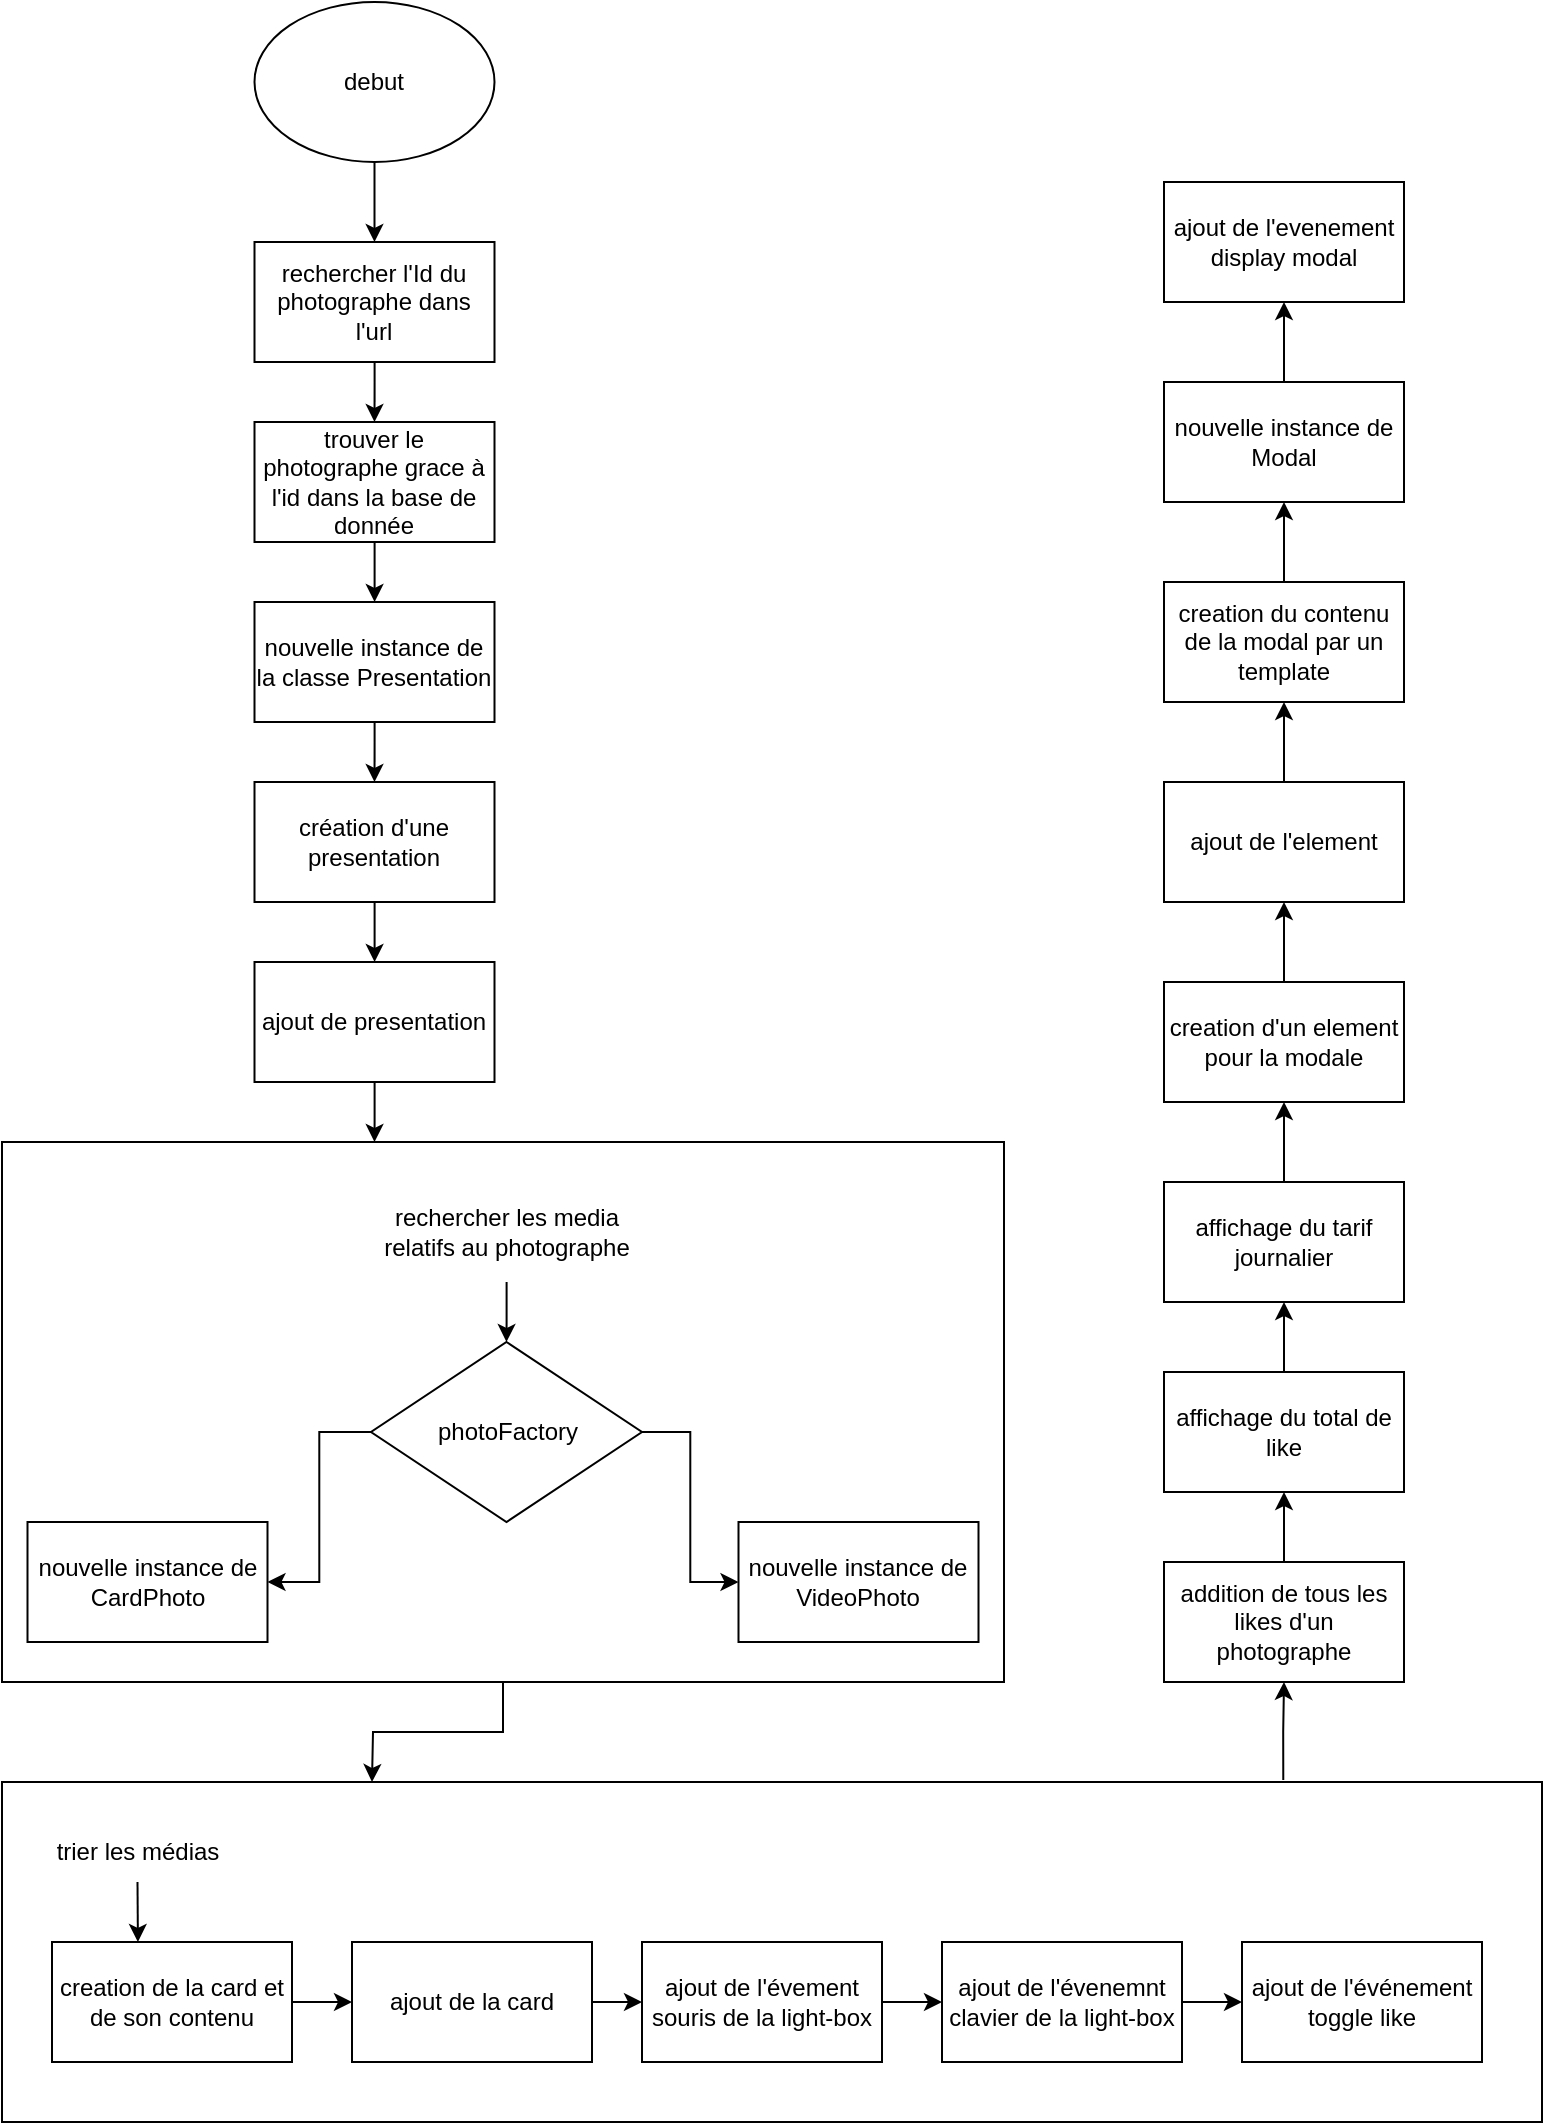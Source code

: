 <mxfile version="20.1.1" type="github">
  <diagram id="ktecDuxg43IKGAJbqnB1" name="Page-1">
    <mxGraphModel dx="1350" dy="793" grid="1" gridSize="10" guides="1" tooltips="1" connect="1" arrows="1" fold="1" page="1" pageScale="1" pageWidth="827" pageHeight="1169" math="0" shadow="0">
      <root>
        <mxCell id="0" />
        <mxCell id="1" parent="0" />
        <mxCell id="RpTSia6WOQPyfdcvclki-13" style="edgeStyle=orthogonalEdgeStyle;rounded=0;orthogonalLoop=1;jettySize=auto;html=1;entryX=0.5;entryY=1;entryDx=0;entryDy=0;exitX=0.832;exitY=-0.006;exitDx=0;exitDy=0;exitPerimeter=0;" edge="1" parent="1" source="RpTSia6WOQPyfdcvclki-2" target="l2gxrOdSAeKr1y6O0I57-7">
          <mxGeometry relative="1" as="geometry" />
        </mxCell>
        <mxCell id="RpTSia6WOQPyfdcvclki-2" value="" style="rounded=0;whiteSpace=wrap;html=1;" vertex="1" parent="1">
          <mxGeometry x="29" y="960" width="770" height="170" as="geometry" />
        </mxCell>
        <mxCell id="RpTSia6WOQPyfdcvclki-4" style="edgeStyle=orthogonalEdgeStyle;rounded=0;orthogonalLoop=1;jettySize=auto;html=1;" edge="1" parent="1" source="RpTSia6WOQPyfdcvclki-1">
          <mxGeometry relative="1" as="geometry">
            <mxPoint x="214" y="960" as="targetPoint" />
          </mxGeometry>
        </mxCell>
        <mxCell id="RpTSia6WOQPyfdcvclki-1" value="" style="rounded=0;whiteSpace=wrap;html=1;" vertex="1" parent="1">
          <mxGeometry x="29" y="640" width="501" height="270" as="geometry" />
        </mxCell>
        <mxCell id="TmBzVD-yuiC_kOEJBffx-55" style="edgeStyle=orthogonalEdgeStyle;rounded=0;orthogonalLoop=1;jettySize=auto;html=1;entryX=0.5;entryY=0;entryDx=0;entryDy=0;" parent="1" source="NxuxOBQXt2bCL_A50w4w-1" target="TmBzVD-yuiC_kOEJBffx-1" edge="1">
          <mxGeometry relative="1" as="geometry" />
        </mxCell>
        <mxCell id="NxuxOBQXt2bCL_A50w4w-1" value="&lt;div&gt;debut&lt;/div&gt;" style="ellipse;whiteSpace=wrap;html=1;" parent="1" vertex="1">
          <mxGeometry x="155.25" y="70" width="120" height="80" as="geometry" />
        </mxCell>
        <mxCell id="TmBzVD-yuiC_kOEJBffx-4" style="edgeStyle=orthogonalEdgeStyle;rounded=0;orthogonalLoop=1;jettySize=auto;html=1;entryX=0.5;entryY=0;entryDx=0;entryDy=0;" parent="1" source="TmBzVD-yuiC_kOEJBffx-1" target="TmBzVD-yuiC_kOEJBffx-2" edge="1">
          <mxGeometry relative="1" as="geometry" />
        </mxCell>
        <mxCell id="TmBzVD-yuiC_kOEJBffx-1" value="rechercher l&#39;Id du photographe dans l&#39;url" style="rounded=0;whiteSpace=wrap;html=1;" parent="1" vertex="1">
          <mxGeometry x="155.25" y="190" width="120" height="60" as="geometry" />
        </mxCell>
        <mxCell id="TmBzVD-yuiC_kOEJBffx-5" style="edgeStyle=orthogonalEdgeStyle;rounded=0;orthogonalLoop=1;jettySize=auto;html=1;" parent="1" source="TmBzVD-yuiC_kOEJBffx-2" target="TmBzVD-yuiC_kOEJBffx-3" edge="1">
          <mxGeometry relative="1" as="geometry" />
        </mxCell>
        <mxCell id="TmBzVD-yuiC_kOEJBffx-2" value="trouver le photographe grace à l&#39;id dans la base de donnée" style="rounded=0;whiteSpace=wrap;html=1;" parent="1" vertex="1">
          <mxGeometry x="155.25" y="280" width="120" height="60" as="geometry" />
        </mxCell>
        <mxCell id="TmBzVD-yuiC_kOEJBffx-52" style="edgeStyle=orthogonalEdgeStyle;rounded=0;orthogonalLoop=1;jettySize=auto;html=1;entryX=0.5;entryY=0;entryDx=0;entryDy=0;" parent="1" source="TmBzVD-yuiC_kOEJBffx-3" target="TmBzVD-yuiC_kOEJBffx-6" edge="1">
          <mxGeometry relative="1" as="geometry" />
        </mxCell>
        <mxCell id="TmBzVD-yuiC_kOEJBffx-3" value="nouvelle instance de la classe Presentation" style="rounded=0;whiteSpace=wrap;html=1;" parent="1" vertex="1">
          <mxGeometry x="155.25" y="370" width="120" height="60" as="geometry" />
        </mxCell>
        <mxCell id="TmBzVD-yuiC_kOEJBffx-8" style="edgeStyle=orthogonalEdgeStyle;rounded=0;orthogonalLoop=1;jettySize=auto;html=1;" parent="1" source="TmBzVD-yuiC_kOEJBffx-6" target="TmBzVD-yuiC_kOEJBffx-51" edge="1">
          <mxGeometry relative="1" as="geometry">
            <mxPoint x="215.25" y="575" as="targetPoint" />
          </mxGeometry>
        </mxCell>
        <mxCell id="TmBzVD-yuiC_kOEJBffx-6" value="création d&#39;une presentation " style="rounded=0;whiteSpace=wrap;html=1;" parent="1" vertex="1">
          <mxGeometry x="155.25" y="460" width="120" height="60" as="geometry" />
        </mxCell>
        <mxCell id="RpTSia6WOQPyfdcvclki-12" style="edgeStyle=orthogonalEdgeStyle;rounded=0;orthogonalLoop=1;jettySize=auto;html=1;exitX=0.5;exitY=1;exitDx=0;exitDy=0;entryX=0.358;entryY=0;entryDx=0;entryDy=0;entryPerimeter=0;" edge="1" parent="1" source="TmBzVD-yuiC_kOEJBffx-22" target="TmBzVD-yuiC_kOEJBffx-35">
          <mxGeometry relative="1" as="geometry">
            <mxPoint x="96.75" y="1020" as="sourcePoint" />
          </mxGeometry>
        </mxCell>
        <mxCell id="TmBzVD-yuiC_kOEJBffx-22" value="trier les médias" style="text;html=1;strokeColor=none;fillColor=none;align=center;verticalAlign=middle;whiteSpace=wrap;rounded=0;" parent="1" vertex="1">
          <mxGeometry x="54" y="980" width="85.5" height="30" as="geometry" />
        </mxCell>
        <mxCell id="TmBzVD-yuiC_kOEJBffx-29" style="edgeStyle=orthogonalEdgeStyle;rounded=0;orthogonalLoop=1;jettySize=auto;html=1;entryX=1;entryY=0.5;entryDx=0;entryDy=0;" parent="1" source="TmBzVD-yuiC_kOEJBffx-26" target="TmBzVD-yuiC_kOEJBffx-27" edge="1">
          <mxGeometry relative="1" as="geometry" />
        </mxCell>
        <mxCell id="RpTSia6WOQPyfdcvclki-11" style="edgeStyle=orthogonalEdgeStyle;rounded=0;orthogonalLoop=1;jettySize=auto;html=1;entryX=0;entryY=0.5;entryDx=0;entryDy=0;" edge="1" parent="1" source="TmBzVD-yuiC_kOEJBffx-26" target="TmBzVD-yuiC_kOEJBffx-28">
          <mxGeometry relative="1" as="geometry" />
        </mxCell>
        <mxCell id="TmBzVD-yuiC_kOEJBffx-26" value="photoFactory" style="rhombus;whiteSpace=wrap;html=1;" parent="1" vertex="1">
          <mxGeometry x="213.5" y="740" width="135.5" height="90" as="geometry" />
        </mxCell>
        <mxCell id="TmBzVD-yuiC_kOEJBffx-27" value="nouvelle instance de CardPhoto" style="rounded=0;whiteSpace=wrap;html=1;" parent="1" vertex="1">
          <mxGeometry x="41.75" y="830" width="120" height="60" as="geometry" />
        </mxCell>
        <mxCell id="TmBzVD-yuiC_kOEJBffx-28" value="nouvelle instance de VideoPhoto" style="rounded=0;whiteSpace=wrap;html=1;" parent="1" vertex="1">
          <mxGeometry x="397.25" y="830" width="120" height="60" as="geometry" />
        </mxCell>
        <mxCell id="RpTSia6WOQPyfdcvclki-3" style="edgeStyle=orthogonalEdgeStyle;rounded=0;orthogonalLoop=1;jettySize=auto;html=1;entryX=0;entryY=0.5;entryDx=0;entryDy=0;" edge="1" parent="1" source="TmBzVD-yuiC_kOEJBffx-35" target="TmBzVD-yuiC_kOEJBffx-37">
          <mxGeometry relative="1" as="geometry" />
        </mxCell>
        <mxCell id="TmBzVD-yuiC_kOEJBffx-35" value="creation de la card et de son contenu" style="rounded=0;whiteSpace=wrap;html=1;" parent="1" vertex="1">
          <mxGeometry x="54" y="1040" width="120" height="60" as="geometry" />
        </mxCell>
        <mxCell id="l2gxrOdSAeKr1y6O0I57-18" style="edgeStyle=orthogonalEdgeStyle;rounded=0;orthogonalLoop=1;jettySize=auto;html=1;" parent="1" source="TmBzVD-yuiC_kOEJBffx-37" target="TmBzVD-yuiC_kOEJBffx-38" edge="1">
          <mxGeometry relative="1" as="geometry" />
        </mxCell>
        <mxCell id="TmBzVD-yuiC_kOEJBffx-37" value="ajout de la card" style="rounded=0;whiteSpace=wrap;html=1;" parent="1" vertex="1">
          <mxGeometry x="204" y="1040" width="120" height="60" as="geometry" />
        </mxCell>
        <mxCell id="l2gxrOdSAeKr1y6O0I57-17" style="edgeStyle=orthogonalEdgeStyle;rounded=0;orthogonalLoop=1;jettySize=auto;html=1;" parent="1" source="TmBzVD-yuiC_kOEJBffx-38" target="TmBzVD-yuiC_kOEJBffx-39" edge="1">
          <mxGeometry relative="1" as="geometry" />
        </mxCell>
        <mxCell id="TmBzVD-yuiC_kOEJBffx-38" value="ajout de l&#39;évement souris de la light-box" style="rounded=0;whiteSpace=wrap;html=1;" parent="1" vertex="1">
          <mxGeometry x="349" y="1040" width="120" height="60" as="geometry" />
        </mxCell>
        <mxCell id="l2gxrOdSAeKr1y6O0I57-20" style="edgeStyle=orthogonalEdgeStyle;rounded=0;orthogonalLoop=1;jettySize=auto;html=1;" parent="1" source="TmBzVD-yuiC_kOEJBffx-39" target="TmBzVD-yuiC_kOEJBffx-40" edge="1">
          <mxGeometry relative="1" as="geometry" />
        </mxCell>
        <mxCell id="TmBzVD-yuiC_kOEJBffx-39" value="ajout de l&#39;évenemnt clavier de la light-box" style="rounded=0;whiteSpace=wrap;html=1;" parent="1" vertex="1">
          <mxGeometry x="499" y="1040" width="120" height="60" as="geometry" />
        </mxCell>
        <mxCell id="TmBzVD-yuiC_kOEJBffx-40" value="ajout de l&#39;événement toggle like" style="rounded=0;whiteSpace=wrap;html=1;" parent="1" vertex="1">
          <mxGeometry x="649" y="1040" width="120" height="60" as="geometry" />
        </mxCell>
        <mxCell id="TmBzVD-yuiC_kOEJBffx-46" style="edgeStyle=orthogonalEdgeStyle;rounded=0;orthogonalLoop=1;jettySize=auto;html=1;" parent="1" source="TmBzVD-yuiC_kOEJBffx-41" target="TmBzVD-yuiC_kOEJBffx-42" edge="1">
          <mxGeometry relative="1" as="geometry" />
        </mxCell>
        <mxCell id="TmBzVD-yuiC_kOEJBffx-41" value="creation d&#39;un element pour la modale" style="rounded=0;whiteSpace=wrap;html=1;" parent="1" vertex="1">
          <mxGeometry x="610" y="560" width="120" height="60" as="geometry" />
        </mxCell>
        <mxCell id="TmBzVD-yuiC_kOEJBffx-47" style="edgeStyle=orthogonalEdgeStyle;rounded=0;orthogonalLoop=1;jettySize=auto;html=1;" parent="1" source="TmBzVD-yuiC_kOEJBffx-42" target="TmBzVD-yuiC_kOEJBffx-43" edge="1">
          <mxGeometry relative="1" as="geometry" />
        </mxCell>
        <mxCell id="TmBzVD-yuiC_kOEJBffx-42" value="ajout de l&#39;element" style="rounded=0;whiteSpace=wrap;html=1;" parent="1" vertex="1">
          <mxGeometry x="610" y="460" width="120" height="60" as="geometry" />
        </mxCell>
        <mxCell id="TmBzVD-yuiC_kOEJBffx-48" style="edgeStyle=orthogonalEdgeStyle;rounded=0;orthogonalLoop=1;jettySize=auto;html=1;" parent="1" source="TmBzVD-yuiC_kOEJBffx-43" target="TmBzVD-yuiC_kOEJBffx-44" edge="1">
          <mxGeometry relative="1" as="geometry" />
        </mxCell>
        <mxCell id="TmBzVD-yuiC_kOEJBffx-43" value="creation du contenu de la modal par un template" style="rounded=0;whiteSpace=wrap;html=1;" parent="1" vertex="1">
          <mxGeometry x="610" y="360" width="120" height="60" as="geometry" />
        </mxCell>
        <mxCell id="TmBzVD-yuiC_kOEJBffx-49" style="edgeStyle=orthogonalEdgeStyle;rounded=0;orthogonalLoop=1;jettySize=auto;html=1;" parent="1" source="TmBzVD-yuiC_kOEJBffx-44" target="TmBzVD-yuiC_kOEJBffx-45" edge="1">
          <mxGeometry relative="1" as="geometry" />
        </mxCell>
        <mxCell id="TmBzVD-yuiC_kOEJBffx-44" value="nouvelle instance de Modal" style="rounded=0;whiteSpace=wrap;html=1;" parent="1" vertex="1">
          <mxGeometry x="610" y="260" width="120" height="60" as="geometry" />
        </mxCell>
        <mxCell id="TmBzVD-yuiC_kOEJBffx-45" value="ajout de l&#39;evenement display modal" style="rounded=0;whiteSpace=wrap;html=1;" parent="1" vertex="1">
          <mxGeometry x="610" y="160" width="120" height="60" as="geometry" />
        </mxCell>
        <mxCell id="TmBzVD-yuiC_kOEJBffx-54" style="edgeStyle=orthogonalEdgeStyle;rounded=0;orthogonalLoop=1;jettySize=auto;html=1;" parent="1" source="TmBzVD-yuiC_kOEJBffx-51" edge="1">
          <mxGeometry relative="1" as="geometry">
            <mxPoint x="215.25" y="640" as="targetPoint" />
          </mxGeometry>
        </mxCell>
        <mxCell id="TmBzVD-yuiC_kOEJBffx-51" value="ajout de presentation" style="rounded=0;whiteSpace=wrap;html=1;" parent="1" vertex="1">
          <mxGeometry x="155.25" y="550" width="120" height="60" as="geometry" />
        </mxCell>
        <mxCell id="RpTSia6WOQPyfdcvclki-10" value="" style="edgeStyle=orthogonalEdgeStyle;rounded=0;orthogonalLoop=1;jettySize=auto;html=1;" edge="1" parent="1" source="l2gxrOdSAeKr1y6O0I57-4" target="TmBzVD-yuiC_kOEJBffx-26">
          <mxGeometry relative="1" as="geometry" />
        </mxCell>
        <mxCell id="l2gxrOdSAeKr1y6O0I57-4" value="rechercher les media relatifs au photographe" style="text;html=1;strokeColor=none;fillColor=none;align=center;verticalAlign=middle;whiteSpace=wrap;rounded=0;" parent="1" vertex="1">
          <mxGeometry x="208.88" y="660" width="144.75" height="50" as="geometry" />
        </mxCell>
        <mxCell id="RpTSia6WOQPyfdcvclki-8" style="edgeStyle=orthogonalEdgeStyle;rounded=0;orthogonalLoop=1;jettySize=auto;html=1;entryX=0.5;entryY=1;entryDx=0;entryDy=0;" edge="1" parent="1" source="l2gxrOdSAeKr1y6O0I57-7" target="l2gxrOdSAeKr1y6O0I57-8">
          <mxGeometry relative="1" as="geometry" />
        </mxCell>
        <mxCell id="l2gxrOdSAeKr1y6O0I57-7" value="addition de tous les likes d&#39;un photographe" style="rounded=0;whiteSpace=wrap;html=1;" parent="1" vertex="1">
          <mxGeometry x="610" y="850" width="120" height="60" as="geometry" />
        </mxCell>
        <mxCell id="RpTSia6WOQPyfdcvclki-7" style="edgeStyle=orthogonalEdgeStyle;rounded=0;orthogonalLoop=1;jettySize=auto;html=1;" edge="1" parent="1" source="l2gxrOdSAeKr1y6O0I57-8" target="l2gxrOdSAeKr1y6O0I57-9">
          <mxGeometry relative="1" as="geometry" />
        </mxCell>
        <mxCell id="l2gxrOdSAeKr1y6O0I57-8" value="affichage du total de like" style="rounded=0;whiteSpace=wrap;html=1;" parent="1" vertex="1">
          <mxGeometry x="610" y="755" width="120" height="60" as="geometry" />
        </mxCell>
        <mxCell id="RpTSia6WOQPyfdcvclki-6" style="edgeStyle=orthogonalEdgeStyle;rounded=0;orthogonalLoop=1;jettySize=auto;html=1;entryX=0.5;entryY=1;entryDx=0;entryDy=0;" edge="1" parent="1" source="l2gxrOdSAeKr1y6O0I57-9" target="TmBzVD-yuiC_kOEJBffx-41">
          <mxGeometry relative="1" as="geometry" />
        </mxCell>
        <mxCell id="l2gxrOdSAeKr1y6O0I57-9" value="affichage du tarif journalier" style="rounded=0;whiteSpace=wrap;html=1;" parent="1" vertex="1">
          <mxGeometry x="610" y="660" width="120" height="60" as="geometry" />
        </mxCell>
      </root>
    </mxGraphModel>
  </diagram>
</mxfile>
